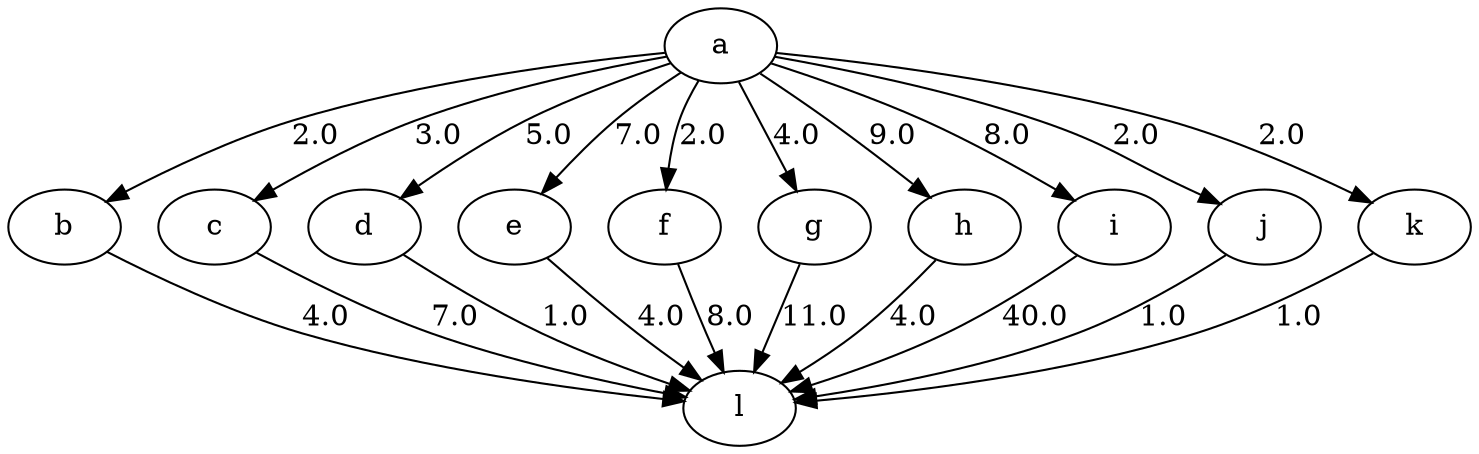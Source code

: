 digraph "src/test/resources/forkjoin10-output.dot" {
	a [Start=0,Weight=2,Processor=1];
	b [Start=4,Weight=5,Processor=2];
	c [Start=12,Weight=6,Processor=1];
	d [Start=21,Weight=3,Processor=1];
	e [Start=18,Weight=3,Processor=1];
	f [Start=6,Weight=6,Processor=1];
	g [Start=19,Weight=6,Processor=2];
	h [Start=2,Weight=1,Processor=1];
	i [Start=15,Weight=4,Processor=2];
	l [Start=25,Weight=1,Processor=2];
	j [Start=3,Weight=3,Processor=1];
	k [Start=9,Weight=6,Processor=2];
	a -> b [Weight=2,label=2.0];
	a -> c [Weight=3,label=3.0];
	a -> d [Weight=5,label=5.0];
	a -> e [Weight=7,label=7.0];
	a -> f [Weight=2,label=2.0];
	a -> g [Weight=4,label=4.0];
	a -> h [Weight=9,label=9.0];
	a -> i [Weight=8,label=8.0];
	a -> j [Weight=2,label=2.0];
	a -> k [Weight=7,label=2.0];
	b -> l [Weight=4,label=4.0];
	c -> l [Weight=7,label=7.0];
	d -> l [Weight=1,label=1.0];
	e -> l [Weight=4,label=4.0];
	f -> l [Weight=8,label=8.0];
	g -> l [Weight=11,label=11.0];
	h -> l [Weight=4,label=4.0];
	i -> l [Weight=40,label=40.0];
	j -> l [Weight=1,label=1.0];
	k -> l [Weight=12,label=1.0];
}